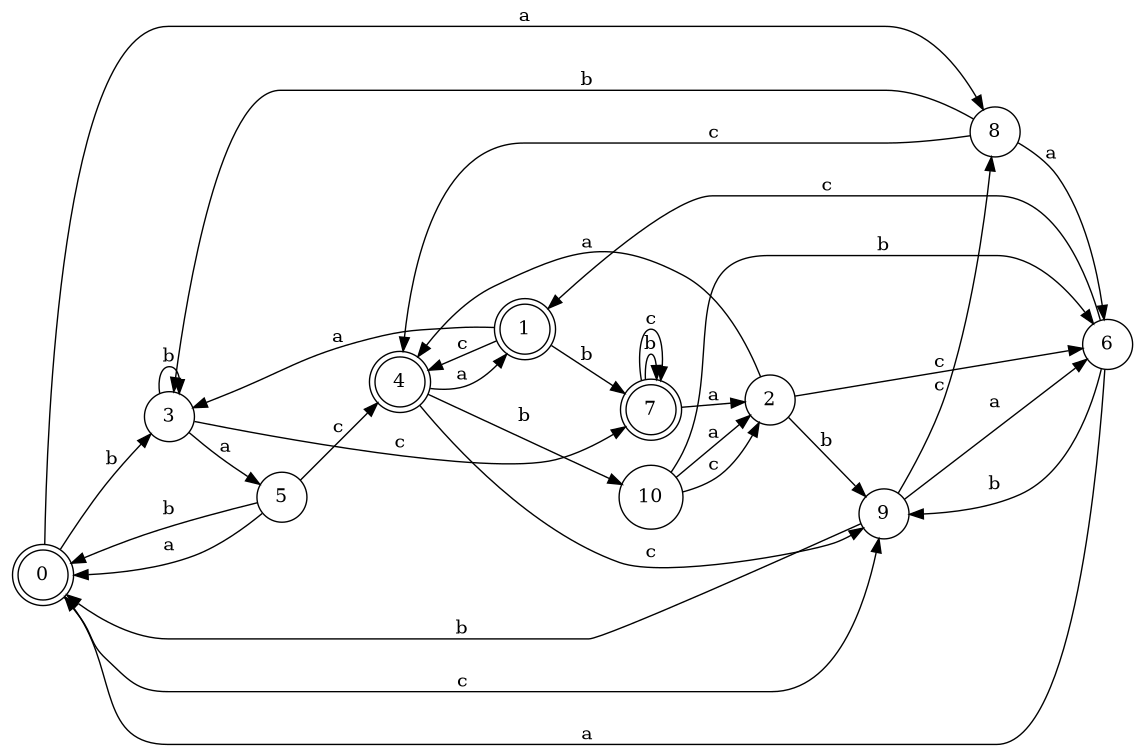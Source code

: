 digraph n9_7 {
__start0 [label="" shape="none"];

rankdir=LR;
size="8,5";

s0 [style="rounded,filled", color="black", fillcolor="white" shape="doublecircle", label="0"];
s1 [style="rounded,filled", color="black", fillcolor="white" shape="doublecircle", label="1"];
s2 [style="filled", color="black", fillcolor="white" shape="circle", label="2"];
s3 [style="filled", color="black", fillcolor="white" shape="circle", label="3"];
s4 [style="rounded,filled", color="black", fillcolor="white" shape="doublecircle", label="4"];
s5 [style="filled", color="black", fillcolor="white" shape="circle", label="5"];
s6 [style="filled", color="black", fillcolor="white" shape="circle", label="6"];
s7 [style="rounded,filled", color="black", fillcolor="white" shape="doublecircle", label="7"];
s8 [style="filled", color="black", fillcolor="white" shape="circle", label="8"];
s9 [style="filled", color="black", fillcolor="white" shape="circle", label="9"];
s10 [style="filled", color="black", fillcolor="white" shape="circle", label="10"];
s0 -> s8 [label="a"];
s0 -> s3 [label="b"];
s0 -> s9 [label="c"];
s1 -> s3 [label="a"];
s1 -> s7 [label="b"];
s1 -> s4 [label="c"];
s2 -> s4 [label="a"];
s2 -> s9 [label="b"];
s2 -> s6 [label="c"];
s3 -> s5 [label="a"];
s3 -> s3 [label="b"];
s3 -> s7 [label="c"];
s4 -> s1 [label="a"];
s4 -> s10 [label="b"];
s4 -> s9 [label="c"];
s5 -> s0 [label="a"];
s5 -> s0 [label="b"];
s5 -> s4 [label="c"];
s6 -> s0 [label="a"];
s6 -> s9 [label="b"];
s6 -> s1 [label="c"];
s7 -> s2 [label="a"];
s7 -> s7 [label="b"];
s7 -> s7 [label="c"];
s8 -> s6 [label="a"];
s8 -> s3 [label="b"];
s8 -> s4 [label="c"];
s9 -> s6 [label="a"];
s9 -> s0 [label="b"];
s9 -> s8 [label="c"];
s10 -> s2 [label="a"];
s10 -> s6 [label="b"];
s10 -> s2 [label="c"];

}